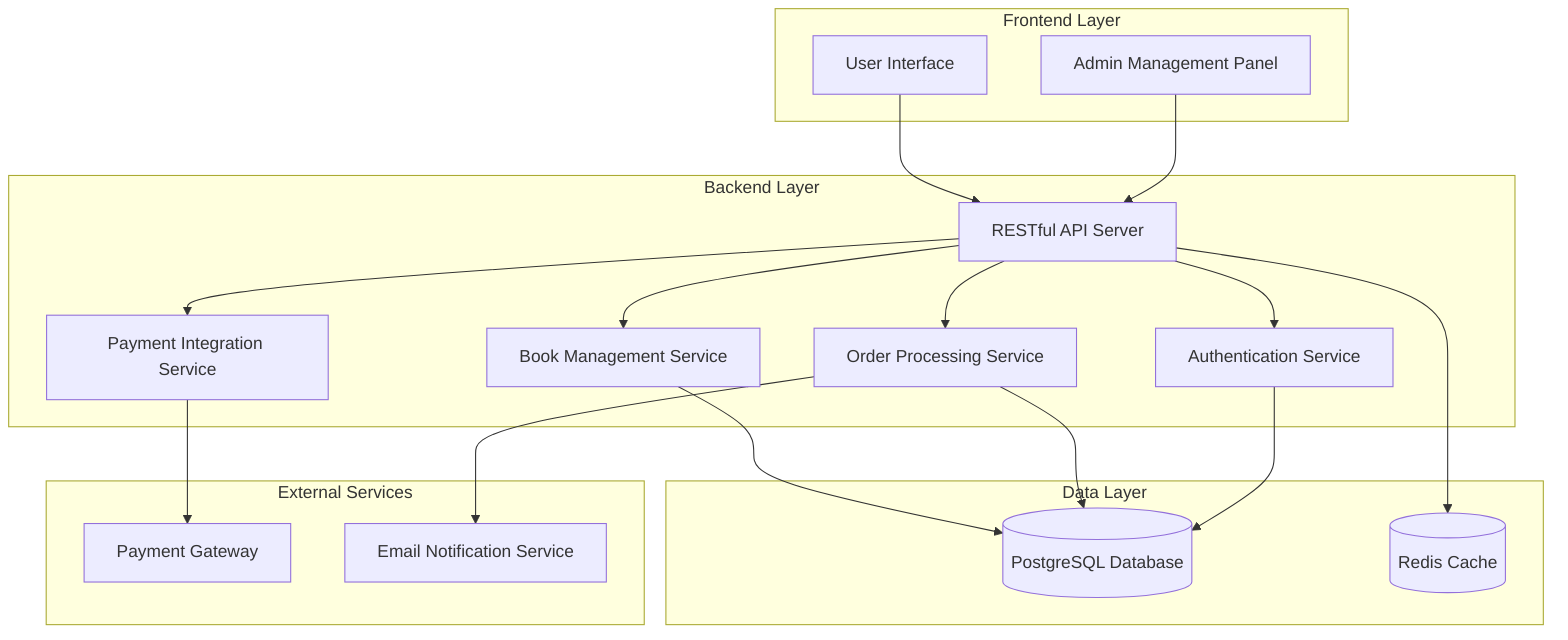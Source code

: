 flowchart TB
    subgraph "Frontend Layer"
        UI[User Interface]
        AdminPanel[Admin Management Panel]
    end

    subgraph "Backend Layer"
        API[RESTful API Server]
        AuthService[Authentication Service]
        BookService[Book Management Service]
        OrderService[Order Processing Service]
        PaymentService[Payment Integration Service]
    end

    subgraph "Data Layer"
        Database[(PostgreSQL Database)]
        Cache[(Redis Cache)]
    end

    subgraph "External Services"
        PaymentGateway[Payment Gateway]
        EmailService[Email Notification Service]
    end

    UI --> API
    AdminPanel --> API
    API --> AuthService
    API --> BookService
    API --> OrderService
    API --> PaymentService
    
    BookService --> Database
    OrderService --> Database
    AuthService --> Database
    
    PaymentService --> PaymentGateway
    API --> Cache
    
    OrderService --> EmailService